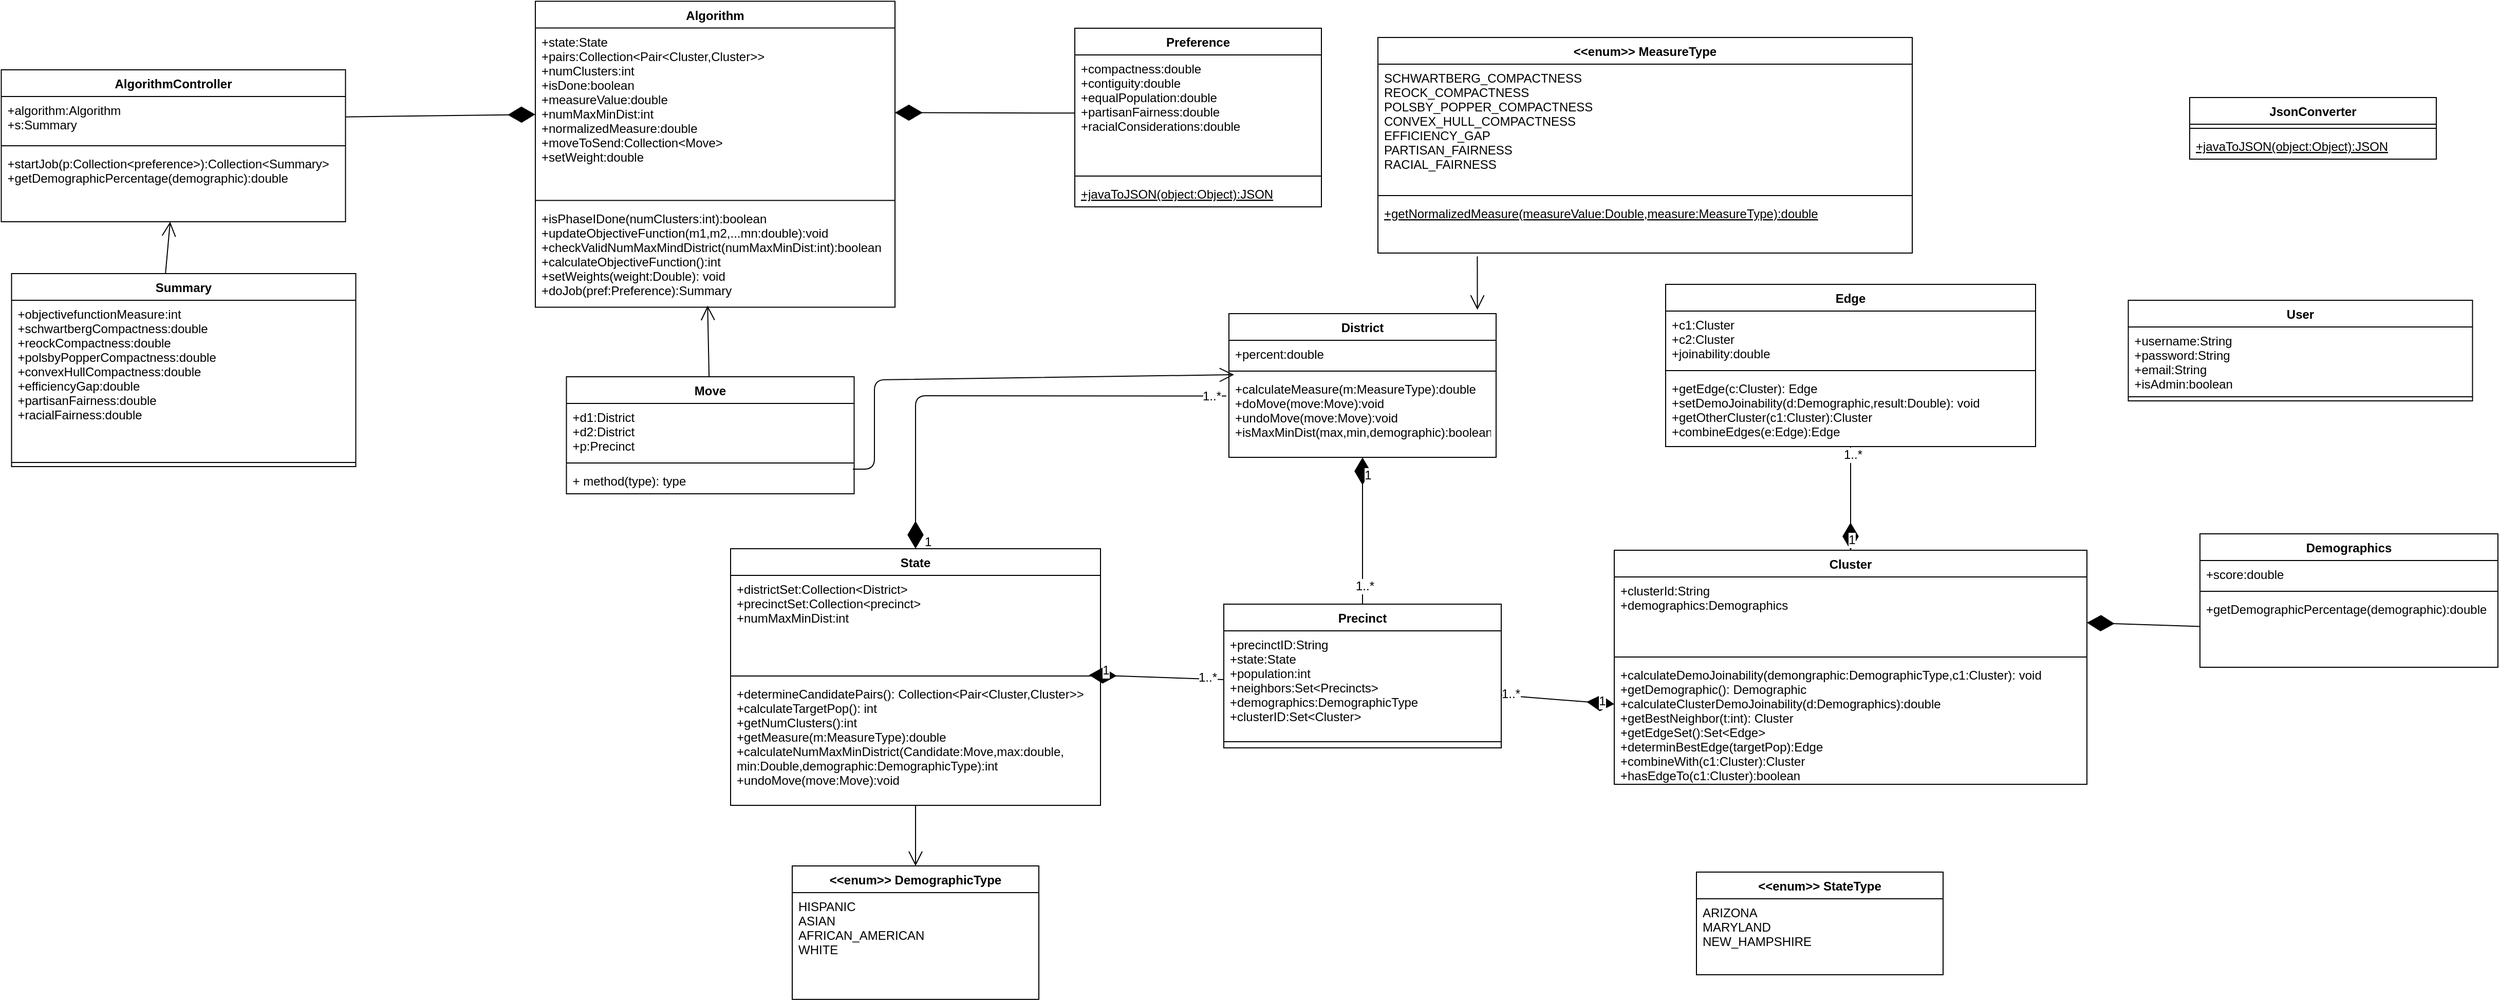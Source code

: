 <mxfile version="10.6.0" type="device"><diagram id="klRW1JDJUWEWkMYQTXRb" name="Page-1"><mxGraphModel dx="3799" dy="752" grid="1" gridSize="10" guides="1" tooltips="1" connect="1" arrows="1" fold="1" page="1" pageScale="1" pageWidth="850" pageHeight="1100" math="0" shadow="0"><root><mxCell id="0"/><mxCell id="1" parent="0"/><mxCell id="BQXM-4qpD9SSq5016Xwu-1" value="Move" style="swimlane;fontStyle=1;align=center;verticalAlign=top;childLayout=stackLayout;horizontal=1;startSize=26;horizontalStack=0;resizeParent=1;resizeParentMax=0;resizeLast=0;collapsible=1;marginBottom=0;" vertex="1" parent="1"><mxGeometry x="-1429.75" y="620" width="280" height="114" as="geometry"/></mxCell><mxCell id="BQXM-4qpD9SSq5016Xwu-2" value="+d1:District&#10;+d2:District&#10;+p:Precinct&#10;" style="text;strokeColor=none;fillColor=none;align=left;verticalAlign=top;spacingLeft=4;spacingRight=4;overflow=hidden;rotatable=0;points=[[0,0.5],[1,0.5]];portConstraint=eastwest;" vertex="1" parent="BQXM-4qpD9SSq5016Xwu-1"><mxGeometry y="26" width="280" height="54" as="geometry"/></mxCell><mxCell id="BQXM-4qpD9SSq5016Xwu-3" value="" style="line;strokeWidth=1;fillColor=none;align=left;verticalAlign=middle;spacingTop=-1;spacingLeft=3;spacingRight=3;rotatable=0;labelPosition=right;points=[];portConstraint=eastwest;" vertex="1" parent="BQXM-4qpD9SSq5016Xwu-1"><mxGeometry y="80" width="280" height="8" as="geometry"/></mxCell><mxCell id="BQXM-4qpD9SSq5016Xwu-4" value="+ method(type): type" style="text;strokeColor=none;fillColor=none;align=left;verticalAlign=top;spacingLeft=4;spacingRight=4;overflow=hidden;rotatable=0;points=[[0,0.5],[1,0.5]];portConstraint=eastwest;" vertex="1" parent="BQXM-4qpD9SSq5016Xwu-1"><mxGeometry y="88" width="280" height="26" as="geometry"/></mxCell><mxCell id="BQXM-4qpD9SSq5016Xwu-8" value="Algorithm" style="swimlane;fontStyle=1;align=center;verticalAlign=top;childLayout=stackLayout;horizontal=1;startSize=26;horizontalStack=0;resizeParent=1;resizeParentMax=0;resizeLast=0;collapsible=1;marginBottom=0;" vertex="1" parent="1"><mxGeometry x="-1460" y="254.25" width="350" height="298" as="geometry"/></mxCell><mxCell id="BQXM-4qpD9SSq5016Xwu-9" value="+state:State&#10;+pairs:Collection&lt;Pair&lt;Cluster,Cluster&gt;&gt;&#10;+numClusters:int&#10;+isDone:boolean&#10;+measureValue:double&#10;+numMaxMinDist:int&#10;+normalizedMeasure:double&#10;+moveToSend:Collection&lt;Move&gt;&#10;+setWeight:double&#10;&#10;" style="text;strokeColor=none;fillColor=none;align=left;verticalAlign=top;spacingLeft=4;spacingRight=4;overflow=hidden;rotatable=0;points=[[0,0.5],[1,0.5]];portConstraint=eastwest;" vertex="1" parent="BQXM-4qpD9SSq5016Xwu-8"><mxGeometry y="26" width="350" height="164" as="geometry"/></mxCell><mxCell id="BQXM-4qpD9SSq5016Xwu-10" value="" style="line;strokeWidth=1;fillColor=none;align=left;verticalAlign=middle;spacingTop=-1;spacingLeft=3;spacingRight=3;rotatable=0;labelPosition=right;points=[];portConstraint=eastwest;" vertex="1" parent="BQXM-4qpD9SSq5016Xwu-8"><mxGeometry y="190" width="350" height="8" as="geometry"/></mxCell><mxCell id="BQXM-4qpD9SSq5016Xwu-11" value="+isPhaseIDone(numClusters:int):boolean&#10;+updateObjectiveFunction(m1,m2,...mn:double):void&#10;+checkValidNumMaxMindDistrict(numMaxMinDist:int):boolean&#10;+calculateObjectiveFunction():int&#10;+setWeights(weight:Double): void&#10;+doJob(pref:Preference):Summary&#10;&#10;" style="text;strokeColor=none;fillColor=none;align=left;verticalAlign=top;spacingLeft=4;spacingRight=4;overflow=hidden;rotatable=0;points=[[0,0.5],[1,0.5]];portConstraint=eastwest;" vertex="1" parent="BQXM-4qpD9SSq5016Xwu-8"><mxGeometry y="198" width="350" height="100" as="geometry"/></mxCell><mxCell id="BQXM-4qpD9SSq5016Xwu-12" value="Cluster" style="swimlane;fontStyle=1;align=center;verticalAlign=top;childLayout=stackLayout;horizontal=1;startSize=26;horizontalStack=0;resizeParent=1;resizeParentMax=0;resizeLast=0;collapsible=1;marginBottom=0;" vertex="1" parent="1"><mxGeometry x="-410" y="789" width="460" height="228" as="geometry"/></mxCell><mxCell id="BQXM-4qpD9SSq5016Xwu-13" value="+clusterId:String&#10;+demographics:Demographics" style="text;strokeColor=none;fillColor=none;align=left;verticalAlign=top;spacingLeft=4;spacingRight=4;overflow=hidden;rotatable=0;points=[[0,0.5],[1,0.5]];portConstraint=eastwest;" vertex="1" parent="BQXM-4qpD9SSq5016Xwu-12"><mxGeometry y="26" width="460" height="74" as="geometry"/></mxCell><mxCell id="BQXM-4qpD9SSq5016Xwu-14" value="" style="line;strokeWidth=1;fillColor=none;align=left;verticalAlign=middle;spacingTop=-1;spacingLeft=3;spacingRight=3;rotatable=0;labelPosition=right;points=[];portConstraint=eastwest;" vertex="1" parent="BQXM-4qpD9SSq5016Xwu-12"><mxGeometry y="100" width="460" height="8" as="geometry"/></mxCell><mxCell id="BQXM-4qpD9SSq5016Xwu-15" value="+calculateDemoJoinability(demongraphic:DemographicType,c1:Cluster): void&#10;+getDemographic(): Demographic&#10;+calculateClusterDemoJoinability(d:Demographics):double&#10;+getBestNeighbor(t:int): Cluster&#10;+getEdgeSet():Set&lt;Edge&gt;&#10;+determinBestEdge(targetPop):Edge&#10;+combineWith(c1:Cluster):Cluster&#10;+hasEdgeTo(c1:Cluster):boolean&#10;" style="text;strokeColor=none;fillColor=none;align=left;verticalAlign=top;spacingLeft=4;spacingRight=4;overflow=hidden;rotatable=0;points=[[0,0.5],[1,0.5]];portConstraint=eastwest;" vertex="1" parent="BQXM-4qpD9SSq5016Xwu-12"><mxGeometry y="108" width="460" height="120" as="geometry"/></mxCell><mxCell id="BQXM-4qpD9SSq5016Xwu-20" value="Edge" style="swimlane;fontStyle=1;align=center;verticalAlign=top;childLayout=stackLayout;horizontal=1;startSize=26;horizontalStack=0;resizeParent=1;resizeParentMax=0;resizeLast=0;collapsible=1;marginBottom=0;" vertex="1" parent="1"><mxGeometry x="-360" y="530" width="360" height="158" as="geometry"/></mxCell><mxCell id="BQXM-4qpD9SSq5016Xwu-21" value="+c1:Cluster&#10;+c2:Cluster&#10;+joinability:double" style="text;strokeColor=none;fillColor=none;align=left;verticalAlign=top;spacingLeft=4;spacingRight=4;overflow=hidden;rotatable=0;points=[[0,0.5],[1,0.5]];portConstraint=eastwest;" vertex="1" parent="BQXM-4qpD9SSq5016Xwu-20"><mxGeometry y="26" width="360" height="54" as="geometry"/></mxCell><mxCell id="BQXM-4qpD9SSq5016Xwu-22" value="" style="line;strokeWidth=1;fillColor=none;align=left;verticalAlign=middle;spacingTop=-1;spacingLeft=3;spacingRight=3;rotatable=0;labelPosition=right;points=[];portConstraint=eastwest;" vertex="1" parent="BQXM-4qpD9SSq5016Xwu-20"><mxGeometry y="80" width="360" height="8" as="geometry"/></mxCell><mxCell id="BQXM-4qpD9SSq5016Xwu-23" value="+getEdge(c:Cluster): Edge&#10;+setDemoJoinability(d:Demographic,result:Double): void&#10;+getOtherCluster(c1:Cluster):Cluster&#10;+combineEdges(e:Edge):Edge&#10;" style="text;strokeColor=none;fillColor=none;align=left;verticalAlign=top;spacingLeft=4;spacingRight=4;overflow=hidden;rotatable=0;points=[[0,0.5],[1,0.5]];portConstraint=eastwest;" vertex="1" parent="BQXM-4qpD9SSq5016Xwu-20"><mxGeometry y="88" width="360" height="70" as="geometry"/></mxCell><mxCell id="BQXM-4qpD9SSq5016Xwu-24" value="JsonConverter" style="swimlane;fontStyle=1;align=center;verticalAlign=top;childLayout=stackLayout;horizontal=1;startSize=26;horizontalStack=0;resizeParent=1;resizeParentMax=0;resizeLast=0;collapsible=1;marginBottom=0;" vertex="1" parent="1"><mxGeometry x="150" y="348" width="240" height="60" as="geometry"/></mxCell><mxCell id="BQXM-4qpD9SSq5016Xwu-26" value="" style="line;strokeWidth=1;fillColor=none;align=left;verticalAlign=middle;spacingTop=-1;spacingLeft=3;spacingRight=3;rotatable=0;labelPosition=right;points=[];portConstraint=eastwest;" vertex="1" parent="BQXM-4qpD9SSq5016Xwu-24"><mxGeometry y="26" width="240" height="8" as="geometry"/></mxCell><mxCell id="BQXM-4qpD9SSq5016Xwu-27" value="+javaToJSON(object:Object):JSON" style="text;strokeColor=none;fillColor=none;align=left;verticalAlign=top;spacingLeft=4;spacingRight=4;overflow=hidden;rotatable=0;points=[[0,0.5],[1,0.5]];portConstraint=eastwest;fontStyle=4" vertex="1" parent="BQXM-4qpD9SSq5016Xwu-24"><mxGeometry y="34" width="240" height="26" as="geometry"/></mxCell><mxCell id="BQXM-4qpD9SSq5016Xwu-28" value="Precinct" style="swimlane;fontStyle=1;align=center;verticalAlign=top;childLayout=stackLayout;horizontal=1;startSize=26;horizontalStack=0;resizeParent=1;resizeParentMax=0;resizeLast=0;collapsible=1;marginBottom=0;" vertex="1" parent="1"><mxGeometry x="-790" y="841.5" width="270" height="140" as="geometry"/></mxCell><mxCell id="BQXM-4qpD9SSq5016Xwu-29" value="+precinctID:String&#10;+state:State&#10;+population:int&#10;+neighbors:Set&lt;Precincts&gt;&#10;+demographics:DemographicType&#10;+clusterID:Set&lt;Cluster&gt;&#10;" style="text;strokeColor=none;fillColor=none;align=left;verticalAlign=top;spacingLeft=4;spacingRight=4;overflow=hidden;rotatable=0;points=[[0,0.5],[1,0.5]];portConstraint=eastwest;" vertex="1" parent="BQXM-4qpD9SSq5016Xwu-28"><mxGeometry y="26" width="270" height="104" as="geometry"/></mxCell><mxCell id="BQXM-4qpD9SSq5016Xwu-30" value="" style="line;strokeWidth=1;fillColor=none;align=left;verticalAlign=middle;spacingTop=-1;spacingLeft=3;spacingRight=3;rotatable=0;labelPosition=right;points=[];portConstraint=eastwest;" vertex="1" parent="BQXM-4qpD9SSq5016Xwu-28"><mxGeometry y="130" width="270" height="8" as="geometry"/></mxCell><mxCell id="BQXM-4qpD9SSq5016Xwu-31" value="&#10;" style="text;strokeColor=none;fillColor=none;align=left;verticalAlign=top;spacingLeft=4;spacingRight=4;overflow=hidden;rotatable=0;points=[[0,0.5],[1,0.5]];portConstraint=eastwest;" vertex="1" parent="BQXM-4qpD9SSq5016Xwu-28"><mxGeometry y="138" width="270" height="2" as="geometry"/></mxCell><mxCell id="BQXM-4qpD9SSq5016Xwu-32" value="District" style="swimlane;fontStyle=1;align=center;verticalAlign=top;childLayout=stackLayout;horizontal=1;startSize=26;horizontalStack=0;resizeParent=1;resizeParentMax=0;resizeLast=0;collapsible=1;marginBottom=0;" vertex="1" parent="1"><mxGeometry x="-785" y="558.5" width="260" height="140" as="geometry"/></mxCell><mxCell id="BQXM-4qpD9SSq5016Xwu-33" value="+percent:double" style="text;strokeColor=none;fillColor=none;align=left;verticalAlign=top;spacingLeft=4;spacingRight=4;overflow=hidden;rotatable=0;points=[[0,0.5],[1,0.5]];portConstraint=eastwest;" vertex="1" parent="BQXM-4qpD9SSq5016Xwu-32"><mxGeometry y="26" width="260" height="26" as="geometry"/></mxCell><mxCell id="BQXM-4qpD9SSq5016Xwu-34" value="" style="line;strokeWidth=1;fillColor=none;align=left;verticalAlign=middle;spacingTop=-1;spacingLeft=3;spacingRight=3;rotatable=0;labelPosition=right;points=[];portConstraint=eastwest;" vertex="1" parent="BQXM-4qpD9SSq5016Xwu-32"><mxGeometry y="52" width="260" height="8" as="geometry"/></mxCell><mxCell id="BQXM-4qpD9SSq5016Xwu-35" value="+calculateMeasure(m:MeasureType):double&#10;+doMove(move:Move):void&#10;+undoMove(move:Move):void&#10;+isMaxMinDist(max,min,demographic):boolean&#10;" style="text;strokeColor=none;fillColor=none;align=left;verticalAlign=top;spacingLeft=4;spacingRight=4;overflow=hidden;rotatable=0;points=[[0,0.5],[1,0.5]];portConstraint=eastwest;" vertex="1" parent="BQXM-4qpD9SSq5016Xwu-32"><mxGeometry y="60" width="260" height="80" as="geometry"/></mxCell><mxCell id="BQXM-4qpD9SSq5016Xwu-36" value="&lt;&lt;enum&gt;&gt; DemographicType" style="swimlane;fontStyle=1;align=center;verticalAlign=top;childLayout=stackLayout;horizontal=1;startSize=26;horizontalStack=0;resizeParent=1;resizeParentMax=0;resizeLast=0;collapsible=1;marginBottom=0;" vertex="1" parent="1"><mxGeometry x="-1210" y="1096.5" width="240" height="130" as="geometry"/></mxCell><mxCell id="BQXM-4qpD9SSq5016Xwu-37" value="HISPANIC&#10;ASIAN&#10;AFRICAN_AMERICAN&#10;WHITE&#10;" style="text;strokeColor=none;fillColor=none;align=left;verticalAlign=top;spacingLeft=4;spacingRight=4;overflow=hidden;rotatable=0;points=[[0,0.5],[1,0.5]];portConstraint=eastwest;" vertex="1" parent="BQXM-4qpD9SSq5016Xwu-36"><mxGeometry y="26" width="240" height="104" as="geometry"/></mxCell><mxCell id="BQXM-4qpD9SSq5016Xwu-40" value="&lt;&lt;enum&gt;&gt; MeasureType" style="swimlane;fontStyle=1;align=center;verticalAlign=top;childLayout=stackLayout;horizontal=1;startSize=26;horizontalStack=0;resizeParent=1;resizeParentMax=0;resizeLast=0;collapsible=1;marginBottom=0;" vertex="1" parent="1"><mxGeometry x="-640" y="289.5" width="520" height="210" as="geometry"/></mxCell><mxCell id="BQXM-4qpD9SSq5016Xwu-41" value="SCHWARTBERG_COMPACTNESS&#10;REOCK_COMPACTNESS&#10;POLSBY_POPPER_COMPACTNESS&#10;CONVEX_HULL_COMPACTNESS&#10;EFFICIENCY_GAP&#10;PARTISAN_FAIRNESS&#10;RACIAL_FAIRNESS&#10;&#10;" style="text;strokeColor=none;fillColor=none;align=left;verticalAlign=top;spacingLeft=4;spacingRight=4;overflow=hidden;rotatable=0;points=[[0,0.5],[1,0.5]];portConstraint=eastwest;" vertex="1" parent="BQXM-4qpD9SSq5016Xwu-40"><mxGeometry y="26" width="520" height="124" as="geometry"/></mxCell><mxCell id="BQXM-4qpD9SSq5016Xwu-42" value="" style="line;strokeWidth=1;fillColor=none;align=left;verticalAlign=middle;spacingTop=-1;spacingLeft=3;spacingRight=3;rotatable=0;labelPosition=right;points=[];portConstraint=eastwest;" vertex="1" parent="BQXM-4qpD9SSq5016Xwu-40"><mxGeometry y="150" width="520" height="8" as="geometry"/></mxCell><mxCell id="BQXM-4qpD9SSq5016Xwu-43" value="+getNormalizedMeasure(measureValue:Double,measure:MeasureType):double&#10;&#10;&#10;&#10;&#10;&#10;&#10;&#10;&#10;&#10;&#10;&#10;&#10;&#10;&#10;&#10;&#10;" style="text;strokeColor=none;fillColor=none;align=left;verticalAlign=top;spacingLeft=4;spacingRight=4;overflow=hidden;rotatable=0;points=[[0,0.5],[1,0.5]];portConstraint=eastwest;fontStyle=4" vertex="1" parent="BQXM-4qpD9SSq5016Xwu-40"><mxGeometry y="158" width="520" height="52" as="geometry"/></mxCell><mxCell id="BQXM-4qpD9SSq5016Xwu-44" value="Demographics" style="swimlane;fontStyle=1;align=center;verticalAlign=top;childLayout=stackLayout;horizontal=1;startSize=26;horizontalStack=0;resizeParent=1;resizeParentMax=0;resizeLast=0;collapsible=1;marginBottom=0;" vertex="1" parent="1"><mxGeometry x="160" y="773" width="290" height="130" as="geometry"/></mxCell><mxCell id="BQXM-4qpD9SSq5016Xwu-45" value="+score:double" style="text;strokeColor=none;fillColor=none;align=left;verticalAlign=top;spacingLeft=4;spacingRight=4;overflow=hidden;rotatable=0;points=[[0,0.5],[1,0.5]];portConstraint=eastwest;" vertex="1" parent="BQXM-4qpD9SSq5016Xwu-44"><mxGeometry y="26" width="290" height="26" as="geometry"/></mxCell><mxCell id="BQXM-4qpD9SSq5016Xwu-46" value="" style="line;strokeWidth=1;fillColor=none;align=left;verticalAlign=middle;spacingTop=-1;spacingLeft=3;spacingRight=3;rotatable=0;labelPosition=right;points=[];portConstraint=eastwest;" vertex="1" parent="BQXM-4qpD9SSq5016Xwu-44"><mxGeometry y="52" width="290" height="8" as="geometry"/></mxCell><mxCell id="BQXM-4qpD9SSq5016Xwu-47" value="+getDemographicPercentage(demographic):double" style="text;strokeColor=none;fillColor=none;align=left;verticalAlign=top;spacingLeft=4;spacingRight=4;overflow=hidden;rotatable=0;points=[[0,0.5],[1,0.5]];portConstraint=eastwest;" vertex="1" parent="BQXM-4qpD9SSq5016Xwu-44"><mxGeometry y="60" width="290" height="70" as="geometry"/></mxCell><mxCell id="BQXM-4qpD9SSq5016Xwu-48" value="State" style="swimlane;fontStyle=1;align=center;verticalAlign=top;childLayout=stackLayout;horizontal=1;startSize=26;horizontalStack=0;resizeParent=1;resizeParentMax=0;resizeLast=0;collapsible=1;marginBottom=0;" vertex="1" parent="1"><mxGeometry x="-1270" y="787.5" width="360" height="250" as="geometry"/></mxCell><mxCell id="BQXM-4qpD9SSq5016Xwu-49" value="+districtSet:Collection&lt;District&gt;&#10;+precinctSet:Collection&lt;precinct&gt;&#10;+numMaxMinDist:int&#10;" style="text;strokeColor=none;fillColor=none;align=left;verticalAlign=top;spacingLeft=4;spacingRight=4;overflow=hidden;rotatable=0;points=[[0,0.5],[1,0.5]];portConstraint=eastwest;" vertex="1" parent="BQXM-4qpD9SSq5016Xwu-48"><mxGeometry y="26" width="360" height="94" as="geometry"/></mxCell><mxCell id="BQXM-4qpD9SSq5016Xwu-50" value="" style="line;strokeWidth=1;fillColor=none;align=left;verticalAlign=middle;spacingTop=-1;spacingLeft=3;spacingRight=3;rotatable=0;labelPosition=right;points=[];portConstraint=eastwest;" vertex="1" parent="BQXM-4qpD9SSq5016Xwu-48"><mxGeometry y="120" width="360" height="8" as="geometry"/></mxCell><mxCell id="BQXM-4qpD9SSq5016Xwu-51" value="+determineCandidatePairs(): Collection&lt;Pair&lt;Cluster,Cluster&gt;&gt;&#10;+calculateTargetPop(): int&#10;+getNumClusters():int&#10;+getMeasure(m:MeasureType):double&#10;+calculateNumMaxMinDistrict(Candidate:Move,max:double,&#10;min:Double,demographic:DemographicType):int &#10;+undoMove(move:Move):void&#10;" style="text;strokeColor=none;fillColor=none;align=left;verticalAlign=top;spacingLeft=4;spacingRight=4;overflow=hidden;rotatable=0;points=[[0,0.5],[1,0.5]];portConstraint=eastwest;" vertex="1" parent="BQXM-4qpD9SSq5016Xwu-48"><mxGeometry y="128" width="360" height="122" as="geometry"/></mxCell><mxCell id="BQXM-4qpD9SSq5016Xwu-53" value="&lt;&lt;enum&gt;&gt; StateType" style="swimlane;fontStyle=1;align=center;verticalAlign=top;childLayout=stackLayout;horizontal=1;startSize=26;horizontalStack=0;resizeParent=1;resizeParentMax=0;resizeLast=0;collapsible=1;marginBottom=0;" vertex="1" parent="1"><mxGeometry x="-330" y="1102.5" width="240" height="100" as="geometry"/></mxCell><mxCell id="BQXM-4qpD9SSq5016Xwu-54" value="ARIZONA&#10;MARYLAND&#10;NEW_HAMPSHIRE&#10;" style="text;strokeColor=none;fillColor=none;align=left;verticalAlign=top;spacingLeft=4;spacingRight=4;overflow=hidden;rotatable=0;points=[[0,0.5],[1,0.5]];portConstraint=eastwest;" vertex="1" parent="BQXM-4qpD9SSq5016Xwu-53"><mxGeometry y="26" width="240" height="74" as="geometry"/></mxCell><mxCell id="BQXM-4qpD9SSq5016Xwu-57" value="Preference" style="swimlane;fontStyle=1;align=center;verticalAlign=top;childLayout=stackLayout;horizontal=1;startSize=26;horizontalStack=0;resizeParent=1;resizeParentMax=0;resizeLast=0;collapsible=1;marginBottom=0;" vertex="1" parent="1"><mxGeometry x="-935" y="280.5" width="240" height="174" as="geometry"/></mxCell><mxCell id="BQXM-4qpD9SSq5016Xwu-58" value="+compactness:double&#10;+contiguity:double&#10;+equalPopulation:double&#10;+partisanFairness:double&#10;+racialConsiderations:double&#10;" style="text;strokeColor=none;fillColor=none;align=left;verticalAlign=top;spacingLeft=4;spacingRight=4;overflow=hidden;rotatable=0;points=[[0,0.5],[1,0.5]];portConstraint=eastwest;" vertex="1" parent="BQXM-4qpD9SSq5016Xwu-57"><mxGeometry y="26" width="240" height="114" as="geometry"/></mxCell><mxCell id="BQXM-4qpD9SSq5016Xwu-59" value="" style="line;strokeWidth=1;fillColor=none;align=left;verticalAlign=middle;spacingTop=-1;spacingLeft=3;spacingRight=3;rotatable=0;labelPosition=right;points=[];portConstraint=eastwest;" vertex="1" parent="BQXM-4qpD9SSq5016Xwu-57"><mxGeometry y="140" width="240" height="8" as="geometry"/></mxCell><mxCell id="BQXM-4qpD9SSq5016Xwu-60" value="+javaToJSON(object:Object):JSON" style="text;strokeColor=none;fillColor=none;align=left;verticalAlign=top;spacingLeft=4;spacingRight=4;overflow=hidden;rotatable=0;points=[[0,0.5],[1,0.5]];portConstraint=eastwest;fontStyle=4" vertex="1" parent="BQXM-4qpD9SSq5016Xwu-57"><mxGeometry y="148" width="240" height="26" as="geometry"/></mxCell><mxCell id="BQXM-4qpD9SSq5016Xwu-61" value="AlgorithmController" style="swimlane;fontStyle=1;align=center;verticalAlign=top;childLayout=stackLayout;horizontal=1;startSize=26;horizontalStack=0;resizeParent=1;resizeParentMax=0;resizeLast=0;collapsible=1;marginBottom=0;" vertex="1" parent="1"><mxGeometry x="-1979.75" y="321" width="335" height="148" as="geometry"/></mxCell><mxCell id="BQXM-4qpD9SSq5016Xwu-62" value="+algorithm:Algorithm&#10;+s:Summary" style="text;strokeColor=none;fillColor=none;align=left;verticalAlign=top;spacingLeft=4;spacingRight=4;overflow=hidden;rotatable=0;points=[[0,0.5],[1,0.5]];portConstraint=eastwest;" vertex="1" parent="BQXM-4qpD9SSq5016Xwu-61"><mxGeometry y="26" width="335" height="44" as="geometry"/></mxCell><mxCell id="BQXM-4qpD9SSq5016Xwu-63" value="" style="line;strokeWidth=1;fillColor=none;align=left;verticalAlign=middle;spacingTop=-1;spacingLeft=3;spacingRight=3;rotatable=0;labelPosition=right;points=[];portConstraint=eastwest;" vertex="1" parent="BQXM-4qpD9SSq5016Xwu-61"><mxGeometry y="70" width="335" height="8" as="geometry"/></mxCell><mxCell id="BQXM-4qpD9SSq5016Xwu-64" value="+startJob(p:Collection&lt;preference&gt;):Collection&lt;Summary&gt;&#10;+getDemographicPercentage(demographic):double&#10;" style="text;strokeColor=none;fillColor=none;align=left;verticalAlign=top;spacingLeft=4;spacingRight=4;overflow=hidden;rotatable=0;points=[[0,0.5],[1,0.5]];portConstraint=eastwest;" vertex="1" parent="BQXM-4qpD9SSq5016Xwu-61"><mxGeometry y="78" width="335" height="70" as="geometry"/></mxCell><mxCell id="BQXM-4qpD9SSq5016Xwu-72" value="" style="endArrow=diamondThin;endFill=1;endSize=24;html=1;" edge="1" parent="1" source="BQXM-4qpD9SSq5016Xwu-29" target="BQXM-4qpD9SSq5016Xwu-15"><mxGeometry width="160" relative="1" as="geometry"><mxPoint x="-430" y="796" as="sourcePoint"/><mxPoint x="-270" y="796" as="targetPoint"/></mxGeometry></mxCell><mxCell id="BQXM-4qpD9SSq5016Xwu-73" value="1..*&lt;br&gt;" style="text;html=1;resizable=0;points=[];align=center;verticalAlign=middle;labelBackgroundColor=#ffffff;" vertex="1" connectable="0" parent="BQXM-4qpD9SSq5016Xwu-72"><mxGeometry x="-0.844" y="2" relative="1" as="geometry"><mxPoint as="offset"/></mxGeometry></mxCell><mxCell id="BQXM-4qpD9SSq5016Xwu-74" value="1" style="text;html=1;resizable=0;points=[];align=center;verticalAlign=middle;labelBackgroundColor=#ffffff;" vertex="1" connectable="0" parent="BQXM-4qpD9SSq5016Xwu-72"><mxGeometry x="0.794" y="2" relative="1" as="geometry"><mxPoint x="-1" as="offset"/></mxGeometry></mxCell><mxCell id="BQXM-4qpD9SSq5016Xwu-75" value="" style="endArrow=diamondThin;endFill=1;endSize=24;html=1;" edge="1" parent="1" source="BQXM-4qpD9SSq5016Xwu-23" target="BQXM-4qpD9SSq5016Xwu-12"><mxGeometry width="160" relative="1" as="geometry"><mxPoint x="-404" y="675.275" as="sourcePoint"/><mxPoint x="-224" y="671.642" as="targetPoint"/></mxGeometry></mxCell><mxCell id="BQXM-4qpD9SSq5016Xwu-76" value="1..*&lt;br&gt;" style="text;html=1;resizable=0;points=[];align=center;verticalAlign=middle;labelBackgroundColor=#ffffff;" vertex="1" connectable="0" parent="BQXM-4qpD9SSq5016Xwu-75"><mxGeometry x="-0.844" y="2" relative="1" as="geometry"><mxPoint as="offset"/></mxGeometry></mxCell><mxCell id="BQXM-4qpD9SSq5016Xwu-77" value="1" style="text;html=1;resizable=0;points=[];align=center;verticalAlign=middle;labelBackgroundColor=#ffffff;" vertex="1" connectable="0" parent="BQXM-4qpD9SSq5016Xwu-75"><mxGeometry x="0.794" y="2" relative="1" as="geometry"><mxPoint x="-1" as="offset"/></mxGeometry></mxCell><mxCell id="BQXM-4qpD9SSq5016Xwu-78" value="" style="endArrow=diamondThin;endFill=1;endSize=24;html=1;" edge="1" parent="1" source="BQXM-4qpD9SSq5016Xwu-58" target="BQXM-4qpD9SSq5016Xwu-9"><mxGeometry width="160" relative="1" as="geometry"><mxPoint x="-1170" y="470" as="sourcePoint"/><mxPoint x="-1010" y="470" as="targetPoint"/></mxGeometry></mxCell><mxCell id="BQXM-4qpD9SSq5016Xwu-79" value="" style="endArrow=open;endFill=1;endSize=12;html=1;" edge="1" parent="1" source="BQXM-4qpD9SSq5016Xwu-51" target="BQXM-4qpD9SSq5016Xwu-36"><mxGeometry width="160" relative="1" as="geometry"><mxPoint x="-1080" y="1047.5" as="sourcePoint"/><mxPoint x="-920" y="1047.5" as="targetPoint"/></mxGeometry></mxCell><mxCell id="BQXM-4qpD9SSq5016Xwu-80" value="" style="endArrow=diamondThin;endFill=1;endSize=24;html=1;" edge="1" parent="1" source="BQXM-4qpD9SSq5016Xwu-62" target="BQXM-4qpD9SSq5016Xwu-9"><mxGeometry width="160" relative="1" as="geometry"><mxPoint x="-1650" y="690" as="sourcePoint"/><mxPoint x="-1490" y="690" as="targetPoint"/></mxGeometry></mxCell><mxCell id="BQXM-4qpD9SSq5016Xwu-81" value="" style="endArrow=diamondThin;endFill=1;endSize=24;html=1;entryX=0.969;entryY=1.032;entryDx=0;entryDy=0;entryPerimeter=0;" edge="1" parent="1" source="BQXM-4qpD9SSq5016Xwu-29" target="BQXM-4qpD9SSq5016Xwu-49"><mxGeometry width="160" relative="1" as="geometry"><mxPoint x="-800" y="957.5" as="sourcePoint"/><mxPoint x="-640" y="957.5" as="targetPoint"/></mxGeometry></mxCell><mxCell id="BQXM-4qpD9SSq5016Xwu-84" value="1..*" style="text;html=1;resizable=0;points=[];align=center;verticalAlign=middle;labelBackgroundColor=#ffffff;" vertex="1" connectable="0" parent="BQXM-4qpD9SSq5016Xwu-81"><mxGeometry x="-0.754" y="-2" relative="1" as="geometry"><mxPoint as="offset"/></mxGeometry></mxCell><mxCell id="BQXM-4qpD9SSq5016Xwu-85" value="1" style="text;html=1;resizable=0;points=[];align=center;verticalAlign=middle;labelBackgroundColor=#ffffff;" vertex="1" connectable="0" parent="BQXM-4qpD9SSq5016Xwu-81"><mxGeometry x="0.762" y="-5" relative="1" as="geometry"><mxPoint as="offset"/></mxGeometry></mxCell><mxCell id="BQXM-4qpD9SSq5016Xwu-82" value="" style="endArrow=diamondThin;endFill=1;endSize=24;html=1;exitX=-0.01;exitY=0.253;exitDx=0;exitDy=0;exitPerimeter=0;entryX=0.5;entryY=0;entryDx=0;entryDy=0;" edge="1" parent="1" source="BQXM-4qpD9SSq5016Xwu-35" target="BQXM-4qpD9SSq5016Xwu-48"><mxGeometry width="160" relative="1" as="geometry"><mxPoint x="-1090" y="727.5" as="sourcePoint"/><mxPoint x="-1070" y="638.5" as="targetPoint"/><Array as="points"><mxPoint x="-1090" y="638.5"/></Array></mxGeometry></mxCell><mxCell id="BQXM-4qpD9SSq5016Xwu-89" value="1..*" style="text;html=1;resizable=0;points=[];align=center;verticalAlign=middle;labelBackgroundColor=#ffffff;" vertex="1" connectable="0" parent="BQXM-4qpD9SSq5016Xwu-82"><mxGeometry x="-0.935" relative="1" as="geometry"><mxPoint as="offset"/></mxGeometry></mxCell><mxCell id="BQXM-4qpD9SSq5016Xwu-86" value="1" style="text;html=1;resizable=0;points=[];autosize=1;align=left;verticalAlign=top;spacingTop=-4;" vertex="1" parent="1"><mxGeometry x="-1083" y="770.5" width="20" height="20" as="geometry"/></mxCell><mxCell id="BQXM-4qpD9SSq5016Xwu-92" value="" style="endArrow=diamondThin;endFill=1;endSize=24;html=1;" edge="1" parent="1" source="BQXM-4qpD9SSq5016Xwu-28" target="BQXM-4qpD9SSq5016Xwu-35"><mxGeometry width="160" relative="1" as="geometry"><mxPoint x="-590" y="727.466" as="sourcePoint"/><mxPoint x="-710" y="727.879" as="targetPoint"/></mxGeometry></mxCell><mxCell id="BQXM-4qpD9SSq5016Xwu-93" value="1..*" style="text;html=1;resizable=0;points=[];align=center;verticalAlign=middle;labelBackgroundColor=#ffffff;" vertex="1" connectable="0" parent="BQXM-4qpD9SSq5016Xwu-92"><mxGeometry x="-0.754" y="-2" relative="1" as="geometry"><mxPoint as="offset"/></mxGeometry></mxCell><mxCell id="BQXM-4qpD9SSq5016Xwu-94" value="1" style="text;html=1;resizable=0;points=[];align=center;verticalAlign=middle;labelBackgroundColor=#ffffff;" vertex="1" connectable="0" parent="BQXM-4qpD9SSq5016Xwu-92"><mxGeometry x="0.762" y="-5" relative="1" as="geometry"><mxPoint as="offset"/></mxGeometry></mxCell><mxCell id="BQXM-4qpD9SSq5016Xwu-97" value="" style="endArrow=diamondThin;endFill=1;endSize=24;html=1;" edge="1" parent="1" source="BQXM-4qpD9SSq5016Xwu-47" target="BQXM-4qpD9SSq5016Xwu-13"><mxGeometry width="160" relative="1" as="geometry"><mxPoint x="180" y="997.5" as="sourcePoint"/><mxPoint x="340" y="997.5" as="targetPoint"/></mxGeometry></mxCell><mxCell id="BQXM-4qpD9SSq5016Xwu-98" value="" style="endArrow=open;endFill=1;endSize=12;html=1;entryX=0.479;entryY=0.985;entryDx=0;entryDy=0;entryPerimeter=0;" edge="1" parent="1" source="BQXM-4qpD9SSq5016Xwu-1" target="BQXM-4qpD9SSq5016Xwu-11"><mxGeometry width="160" relative="1" as="geometry"><mxPoint x="-1590" y="710" as="sourcePoint"/><mxPoint x="-1430" y="710" as="targetPoint"/></mxGeometry></mxCell><mxCell id="BQXM-4qpD9SSq5016Xwu-99" value="" style="endArrow=open;endFill=1;endSize=12;html=1;" edge="1" parent="1"><mxGeometry width="160" relative="1" as="geometry"><mxPoint x="-1151" y="710" as="sourcePoint"/><mxPoint x="-780" y="618" as="targetPoint"/><Array as="points"><mxPoint x="-1130" y="710"/><mxPoint x="-1130" y="623"/></Array></mxGeometry></mxCell><mxCell id="BQXM-4qpD9SSq5016Xwu-100" value="Summary" style="swimlane;fontStyle=1;align=center;verticalAlign=top;childLayout=stackLayout;horizontal=1;startSize=26;horizontalStack=0;resizeParent=1;resizeParentMax=0;resizeLast=0;collapsible=1;marginBottom=0;" vertex="1" parent="1"><mxGeometry x="-1969.75" y="519.5" width="335" height="188" as="geometry"/></mxCell><mxCell id="BQXM-4qpD9SSq5016Xwu-101" value="+objectivefunctionMeasure:int&#10;+schwartbergCompactness:double&#10;+reockCompactness:double&#10;+polsbyPopperCompactness:double&#10;+convexHullCompactness:double&#10;+efficiencyGap:double&#10;+partisanFairness:double&#10;+racialFairness:double&#10;&#10;" style="text;strokeColor=none;fillColor=none;align=left;verticalAlign=top;spacingLeft=4;spacingRight=4;overflow=hidden;rotatable=0;points=[[0,0.5],[1,0.5]];portConstraint=eastwest;" vertex="1" parent="BQXM-4qpD9SSq5016Xwu-100"><mxGeometry y="26" width="335" height="154" as="geometry"/></mxCell><mxCell id="BQXM-4qpD9SSq5016Xwu-102" value="" style="line;strokeWidth=1;fillColor=none;align=left;verticalAlign=middle;spacingTop=-1;spacingLeft=3;spacingRight=3;rotatable=0;labelPosition=right;points=[];portConstraint=eastwest;" vertex="1" parent="BQXM-4qpD9SSq5016Xwu-100"><mxGeometry y="180" width="335" height="8" as="geometry"/></mxCell><mxCell id="BQXM-4qpD9SSq5016Xwu-105" value="User" style="swimlane;fontStyle=1;align=center;verticalAlign=top;childLayout=stackLayout;horizontal=1;startSize=26;horizontalStack=0;resizeParent=1;resizeParentMax=0;resizeLast=0;collapsible=1;marginBottom=0;" vertex="1" parent="1"><mxGeometry x="90.25" y="545.5" width="335" height="98" as="geometry"/></mxCell><mxCell id="BQXM-4qpD9SSq5016Xwu-106" value="+username:String&#10;+password:String&#10;+email:String&#10;+isAdmin:boolean&#10;" style="text;strokeColor=none;fillColor=none;align=left;verticalAlign=top;spacingLeft=4;spacingRight=4;overflow=hidden;rotatable=0;points=[[0,0.5],[1,0.5]];portConstraint=eastwest;" vertex="1" parent="BQXM-4qpD9SSq5016Xwu-105"><mxGeometry y="26" width="335" height="64" as="geometry"/></mxCell><mxCell id="BQXM-4qpD9SSq5016Xwu-107" value="" style="line;strokeWidth=1;fillColor=none;align=left;verticalAlign=middle;spacingTop=-1;spacingLeft=3;spacingRight=3;rotatable=0;labelPosition=right;points=[];portConstraint=eastwest;" vertex="1" parent="BQXM-4qpD9SSq5016Xwu-105"><mxGeometry y="90" width="335" height="8" as="geometry"/></mxCell><mxCell id="BQXM-4qpD9SSq5016Xwu-114" value="" style="endArrow=open;endFill=1;endSize=12;html=1;" edge="1" parent="1" target="BQXM-4qpD9SSq5016Xwu-64"><mxGeometry width="160" relative="1" as="geometry"><mxPoint x="-1820" y="520" as="sourcePoint"/><mxPoint x="-1690" y="770" as="targetPoint"/></mxGeometry></mxCell><mxCell id="BQXM-4qpD9SSq5016Xwu-115" value="" style="endArrow=open;endFill=1;endSize=12;html=1;exitX=0.186;exitY=1.063;exitDx=0;exitDy=0;exitPerimeter=0;entryX=0.93;entryY=-0.027;entryDx=0;entryDy=0;entryPerimeter=0;" edge="1" parent="1" source="BQXM-4qpD9SSq5016Xwu-43" target="BQXM-4qpD9SSq5016Xwu-32"><mxGeometry width="160" relative="1" as="geometry"><mxPoint x="-540" y="530" as="sourcePoint"/><mxPoint x="-380" y="530" as="targetPoint"/></mxGeometry></mxCell></root></mxGraphModel></diagram></mxfile>